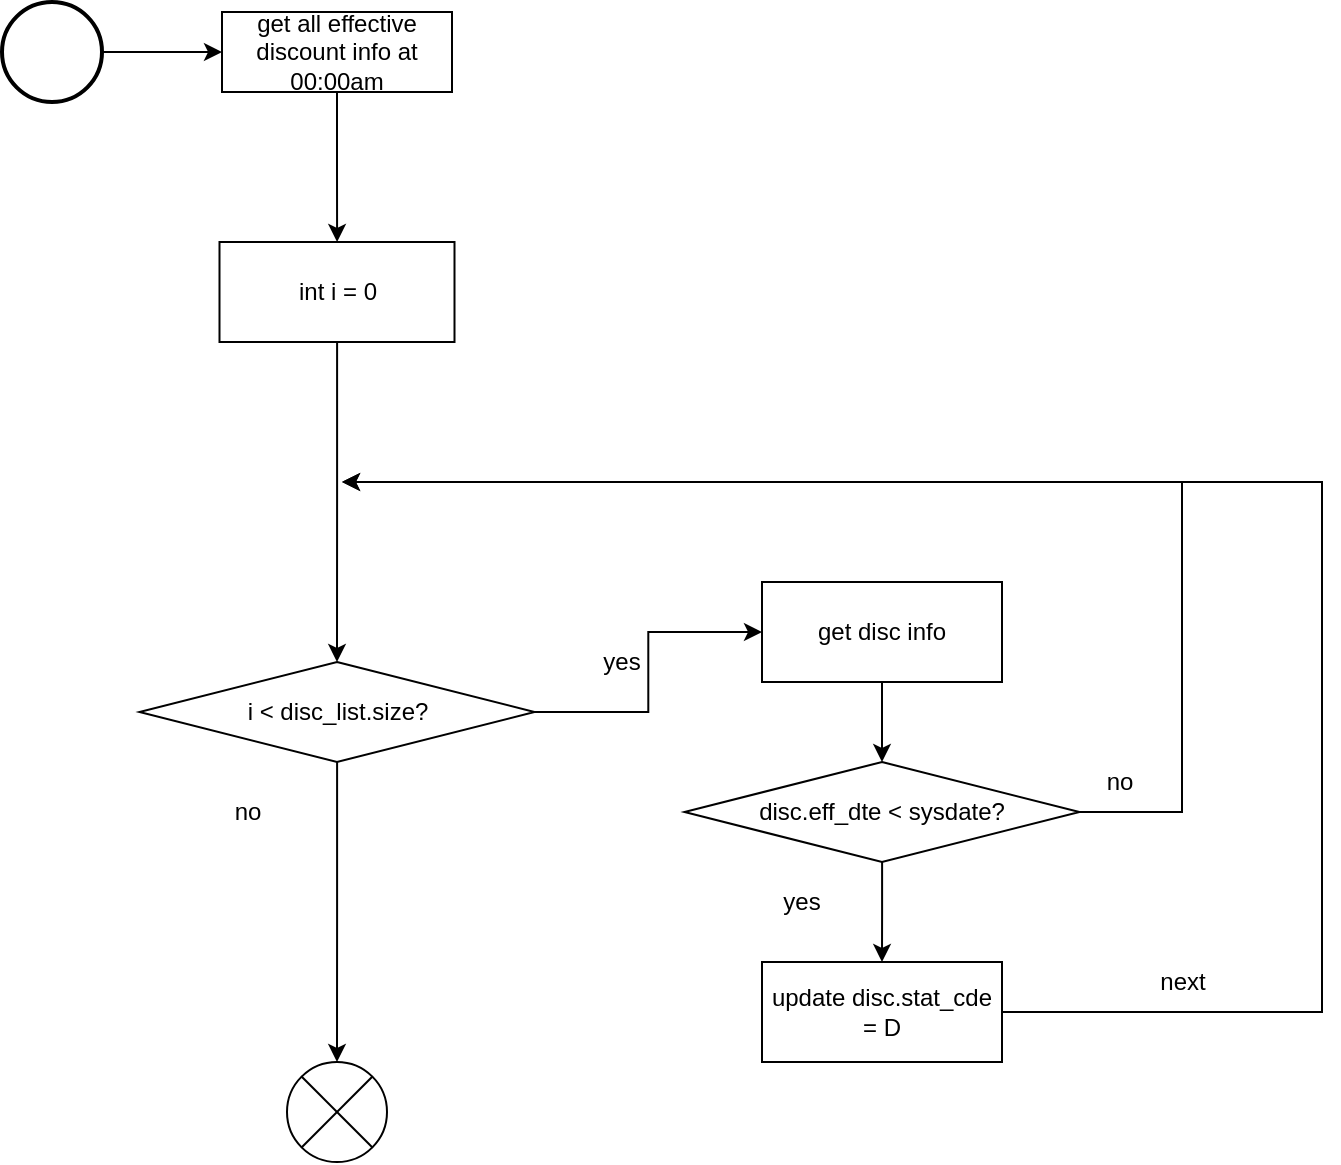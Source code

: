 <mxfile version="13.4.4" type="github">
  <diagram id="WtcCqiZAIry3gZozMZns" name="Page-1">
    <mxGraphModel dx="1902" dy="976" grid="1" gridSize="10" guides="1" tooltips="1" connect="1" arrows="1" fold="1" page="1" pageScale="1" pageWidth="827" pageHeight="1169" math="0" shadow="0">
      <root>
        <mxCell id="0" />
        <mxCell id="1" parent="0" />
        <mxCell id="DU9e7dJnHGMR_0h4N2ql-3" style="edgeStyle=orthogonalEdgeStyle;rounded=0;orthogonalLoop=1;jettySize=auto;html=1;" edge="1" parent="1" source="DU9e7dJnHGMR_0h4N2ql-1" target="DU9e7dJnHGMR_0h4N2ql-2">
          <mxGeometry relative="1" as="geometry" />
        </mxCell>
        <mxCell id="DU9e7dJnHGMR_0h4N2ql-1" value="" style="strokeWidth=2;html=1;shape=mxgraph.flowchart.start_2;whiteSpace=wrap;labelBackgroundColor=#000000;" vertex="1" parent="1">
          <mxGeometry x="30" y="20" width="50" height="50" as="geometry" />
        </mxCell>
        <mxCell id="DU9e7dJnHGMR_0h4N2ql-6" style="edgeStyle=orthogonalEdgeStyle;rounded=0;orthogonalLoop=1;jettySize=auto;html=1;" edge="1" parent="1" source="DU9e7dJnHGMR_0h4N2ql-2" target="DU9e7dJnHGMR_0h4N2ql-5">
          <mxGeometry relative="1" as="geometry" />
        </mxCell>
        <mxCell id="DU9e7dJnHGMR_0h4N2ql-2" value="&lt;span&gt;get all effective discount info at 00:00am&lt;br&gt;&lt;/span&gt;" style="rounded=0;whiteSpace=wrap;html=1;labelBackgroundColor=none;" vertex="1" parent="1">
          <mxGeometry x="140" y="25" width="115" height="40" as="geometry" />
        </mxCell>
        <mxCell id="DU9e7dJnHGMR_0h4N2ql-19" style="edgeStyle=orthogonalEdgeStyle;rounded=0;orthogonalLoop=1;jettySize=auto;html=1;" edge="1" parent="1" source="DU9e7dJnHGMR_0h4N2ql-4" target="DU9e7dJnHGMR_0h4N2ql-18">
          <mxGeometry relative="1" as="geometry" />
        </mxCell>
        <mxCell id="DU9e7dJnHGMR_0h4N2ql-22" style="edgeStyle=orthogonalEdgeStyle;rounded=0;orthogonalLoop=1;jettySize=auto;html=1;" edge="1" parent="1" source="DU9e7dJnHGMR_0h4N2ql-4">
          <mxGeometry relative="1" as="geometry">
            <mxPoint x="200" y="260" as="targetPoint" />
            <Array as="points">
              <mxPoint x="620" y="425" />
              <mxPoint x="620" y="260" />
              <mxPoint x="200" y="260" />
            </Array>
          </mxGeometry>
        </mxCell>
        <mxCell id="DU9e7dJnHGMR_0h4N2ql-4" value="disc.eff_dte &amp;lt; sysdate?" style="rhombus;whiteSpace=wrap;html=1;labelBackgroundColor=none;" vertex="1" parent="1">
          <mxGeometry x="371.25" y="400" width="197.5" height="50" as="geometry" />
        </mxCell>
        <mxCell id="DU9e7dJnHGMR_0h4N2ql-16" style="edgeStyle=orthogonalEdgeStyle;rounded=0;orthogonalLoop=1;jettySize=auto;html=1;entryX=0.5;entryY=0;entryDx=0;entryDy=0;" edge="1" parent="1" source="DU9e7dJnHGMR_0h4N2ql-5" target="DU9e7dJnHGMR_0h4N2ql-7">
          <mxGeometry relative="1" as="geometry" />
        </mxCell>
        <mxCell id="DU9e7dJnHGMR_0h4N2ql-5" value="int i = 0" style="rounded=0;whiteSpace=wrap;html=1;labelBackgroundColor=none;" vertex="1" parent="1">
          <mxGeometry x="138.75" y="140" width="117.5" height="50" as="geometry" />
        </mxCell>
        <mxCell id="DU9e7dJnHGMR_0h4N2ql-9" style="edgeStyle=orthogonalEdgeStyle;rounded=0;orthogonalLoop=1;jettySize=auto;html=1;entryX=0.5;entryY=0;entryDx=0;entryDy=0;entryPerimeter=0;" edge="1" parent="1" source="DU9e7dJnHGMR_0h4N2ql-7" target="DU9e7dJnHGMR_0h4N2ql-8">
          <mxGeometry relative="1" as="geometry" />
        </mxCell>
        <mxCell id="DU9e7dJnHGMR_0h4N2ql-11" style="edgeStyle=orthogonalEdgeStyle;rounded=0;orthogonalLoop=1;jettySize=auto;html=1;entryX=0;entryY=0.5;entryDx=0;entryDy=0;" edge="1" parent="1" source="DU9e7dJnHGMR_0h4N2ql-7" target="DU9e7dJnHGMR_0h4N2ql-13">
          <mxGeometry relative="1" as="geometry" />
        </mxCell>
        <mxCell id="DU9e7dJnHGMR_0h4N2ql-7" value="i &amp;lt; disc_list.size?" style="rhombus;whiteSpace=wrap;html=1;labelBackgroundColor=none;" vertex="1" parent="1">
          <mxGeometry x="98.75" y="350" width="197.5" height="50" as="geometry" />
        </mxCell>
        <mxCell id="DU9e7dJnHGMR_0h4N2ql-8" value="" style="verticalLabelPosition=bottom;verticalAlign=top;html=1;shape=mxgraph.flowchart.or;labelBackgroundColor=none;" vertex="1" parent="1">
          <mxGeometry x="172.5" y="550" width="50" height="50" as="geometry" />
        </mxCell>
        <mxCell id="DU9e7dJnHGMR_0h4N2ql-10" value="no" style="text;html=1;strokeColor=none;fillColor=none;align=center;verticalAlign=middle;whiteSpace=wrap;rounded=0;labelBackgroundColor=none;" vertex="1" parent="1">
          <mxGeometry x="132.5" y="415" width="40" height="20" as="geometry" />
        </mxCell>
        <mxCell id="DU9e7dJnHGMR_0h4N2ql-12" value="yes" style="text;html=1;strokeColor=none;fillColor=none;align=center;verticalAlign=middle;whiteSpace=wrap;rounded=0;labelBackgroundColor=none;" vertex="1" parent="1">
          <mxGeometry x="320" y="340" width="40" height="20" as="geometry" />
        </mxCell>
        <mxCell id="DU9e7dJnHGMR_0h4N2ql-14" style="edgeStyle=orthogonalEdgeStyle;rounded=0;orthogonalLoop=1;jettySize=auto;html=1;entryX=0.5;entryY=0;entryDx=0;entryDy=0;" edge="1" parent="1" source="DU9e7dJnHGMR_0h4N2ql-13" target="DU9e7dJnHGMR_0h4N2ql-4">
          <mxGeometry relative="1" as="geometry" />
        </mxCell>
        <mxCell id="DU9e7dJnHGMR_0h4N2ql-13" value="get disc info" style="rounded=0;whiteSpace=wrap;html=1;labelBackgroundColor=none;" vertex="1" parent="1">
          <mxGeometry x="410" y="310" width="120" height="50" as="geometry" />
        </mxCell>
        <mxCell id="DU9e7dJnHGMR_0h4N2ql-24" style="edgeStyle=orthogonalEdgeStyle;rounded=0;orthogonalLoop=1;jettySize=auto;html=1;" edge="1" parent="1" source="DU9e7dJnHGMR_0h4N2ql-18">
          <mxGeometry relative="1" as="geometry">
            <mxPoint x="200" y="260" as="targetPoint" />
            <Array as="points">
              <mxPoint x="690" y="525" />
              <mxPoint x="690" y="260" />
            </Array>
          </mxGeometry>
        </mxCell>
        <mxCell id="DU9e7dJnHGMR_0h4N2ql-18" value="update disc.stat_cde = D" style="rounded=0;whiteSpace=wrap;html=1;labelBackgroundColor=none;" vertex="1" parent="1">
          <mxGeometry x="410" y="500" width="120" height="50" as="geometry" />
        </mxCell>
        <mxCell id="DU9e7dJnHGMR_0h4N2ql-21" value="yes" style="text;html=1;strokeColor=none;fillColor=none;align=center;verticalAlign=middle;whiteSpace=wrap;rounded=0;labelBackgroundColor=none;" vertex="1" parent="1">
          <mxGeometry x="410" y="460" width="40" height="20" as="geometry" />
        </mxCell>
        <mxCell id="DU9e7dJnHGMR_0h4N2ql-23" value="no" style="text;html=1;strokeColor=none;fillColor=none;align=center;verticalAlign=middle;whiteSpace=wrap;rounded=0;labelBackgroundColor=none;" vertex="1" parent="1">
          <mxGeometry x="568.75" y="400" width="40" height="20" as="geometry" />
        </mxCell>
        <mxCell id="2" value="next" style="text;html=1;align=center;verticalAlign=middle;resizable=0;points=[];autosize=1;" vertex="1" parent="1">
          <mxGeometry x="600" y="500" width="40" height="20" as="geometry" />
        </mxCell>
      </root>
    </mxGraphModel>
  </diagram>
</mxfile>
